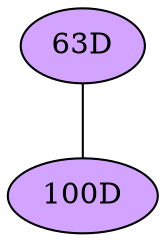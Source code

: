 // The Round Table
graph {
	"63D" [fillcolor="#D3A4FF" style=radial]
	"100D" [fillcolor="#D3A4FF" style=radial]
	"63D" -- "100D" [penwidth=1]
}
